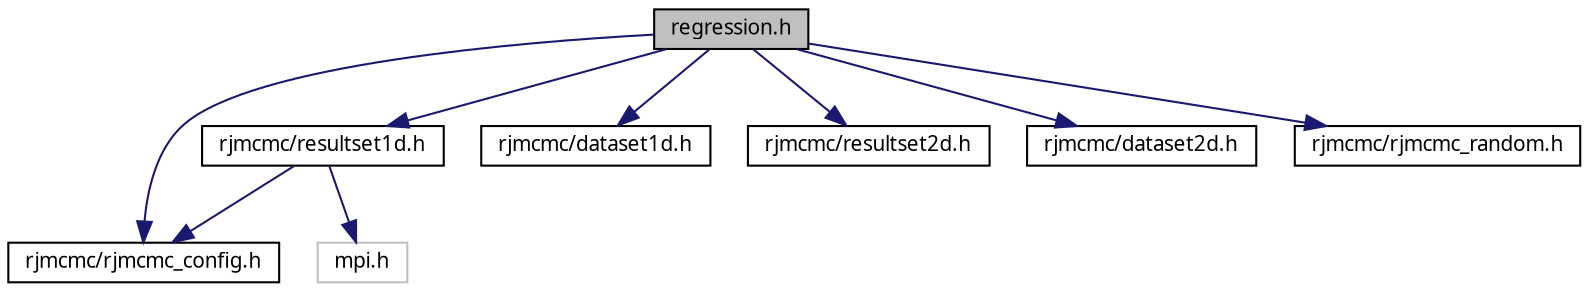 digraph "regression.h"
{
  edge [fontname="FreeSans.ttf",fontsize="10",labelfontname="FreeSans.ttf",labelfontsize="10"];
  node [fontname="FreeSans.ttf",fontsize="10",shape=record];
  Node1 [label="regression.h",height=0.2,width=0.4,color="black", fillcolor="grey75", style="filled", fontcolor="black"];
  Node1 -> Node2 [color="midnightblue",fontsize="10",style="solid",fontname="FreeSans.ttf"];
  Node2 [label="rjmcmc/rjmcmc_config.h",height=0.2,width=0.4,color="black", fillcolor="white", style="filled",URL="$rjmcmc__config_8h.html"];
  Node1 -> Node3 [color="midnightblue",fontsize="10",style="solid",fontname="FreeSans.ttf"];
  Node3 [label="rjmcmc/resultset1d.h",height=0.2,width=0.4,color="black", fillcolor="white", style="filled",URL="$resultset1d_8h.html"];
  Node3 -> Node2 [color="midnightblue",fontsize="10",style="solid",fontname="FreeSans.ttf"];
  Node3 -> Node4 [color="midnightblue",fontsize="10",style="solid",fontname="FreeSans.ttf"];
  Node4 [label="mpi.h",height=0.2,width=0.4,color="grey75", fillcolor="white", style="filled"];
  Node1 -> Node5 [color="midnightblue",fontsize="10",style="solid",fontname="FreeSans.ttf"];
  Node5 [label="rjmcmc/dataset1d.h",height=0.2,width=0.4,color="black", fillcolor="white", style="filled",URL="$dataset1d_8h.html",tooltip="1D Dataset Storage "];
  Node1 -> Node6 [color="midnightblue",fontsize="10",style="solid",fontname="FreeSans.ttf"];
  Node6 [label="rjmcmc/resultset2d.h",height=0.2,width=0.4,color="black", fillcolor="white", style="filled",URL="$resultset2d_8h.html"];
  Node1 -> Node7 [color="midnightblue",fontsize="10",style="solid",fontname="FreeSans.ttf"];
  Node7 [label="rjmcmc/dataset2d.h",height=0.2,width=0.4,color="black", fillcolor="white", style="filled",URL="$dataset2d_8h.html",tooltip="2D Dataset Storage "];
  Node1 -> Node8 [color="midnightblue",fontsize="10",style="solid",fontname="FreeSans.ttf"];
  Node8 [label="rjmcmc/rjmcmc_random.h",height=0.2,width=0.4,color="black", fillcolor="white", style="filled",URL="$rjmcmc__random_8h.html"];
}
